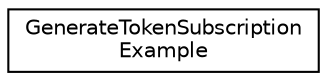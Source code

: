 digraph "Graphical Class Hierarchy"
{
  edge [fontname="Helvetica",fontsize="10",labelfontname="Helvetica",labelfontsize="10"];
  node [fontname="Helvetica",fontsize="10",shape=record];
  rankdir="LR";
  Node1 [label="GenerateTokenSubscription\lExample",height=0.2,width=0.4,color="black", fillcolor="white", style="filled",URL="$class_generate_token_subscription_example.html"];
}
